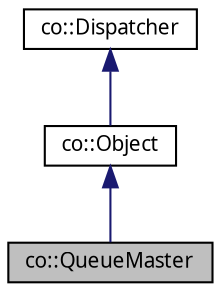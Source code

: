 digraph "co::QueueMaster"
{
  edge [fontname="Sans",fontsize="10",labelfontname="Sans",labelfontsize="10"];
  node [fontname="Sans",fontsize="10",shape=record];
  Node1 [label="co::QueueMaster",height=0.2,width=0.4,color="black", fillcolor="grey75", style="filled" fontcolor="black"];
  Node2 -> Node1 [dir="back",color="midnightblue",fontsize="10",style="solid",fontname="Sans"];
  Node2 [label="co::Object",height=0.2,width=0.4,color="black", fillcolor="white", style="filled",URL="$classco_1_1Object.html",tooltip="A distributed object. "];
  Node3 -> Node2 [dir="back",color="midnightblue",fontsize="10",style="solid",fontname="Sans"];
  Node3 [label="co::Dispatcher",height=0.2,width=0.4,color="black", fillcolor="white", style="filled",URL="$classco_1_1Dispatcher.html",tooltip="A class providing command dispatch functionality to networked objects. "];
}
